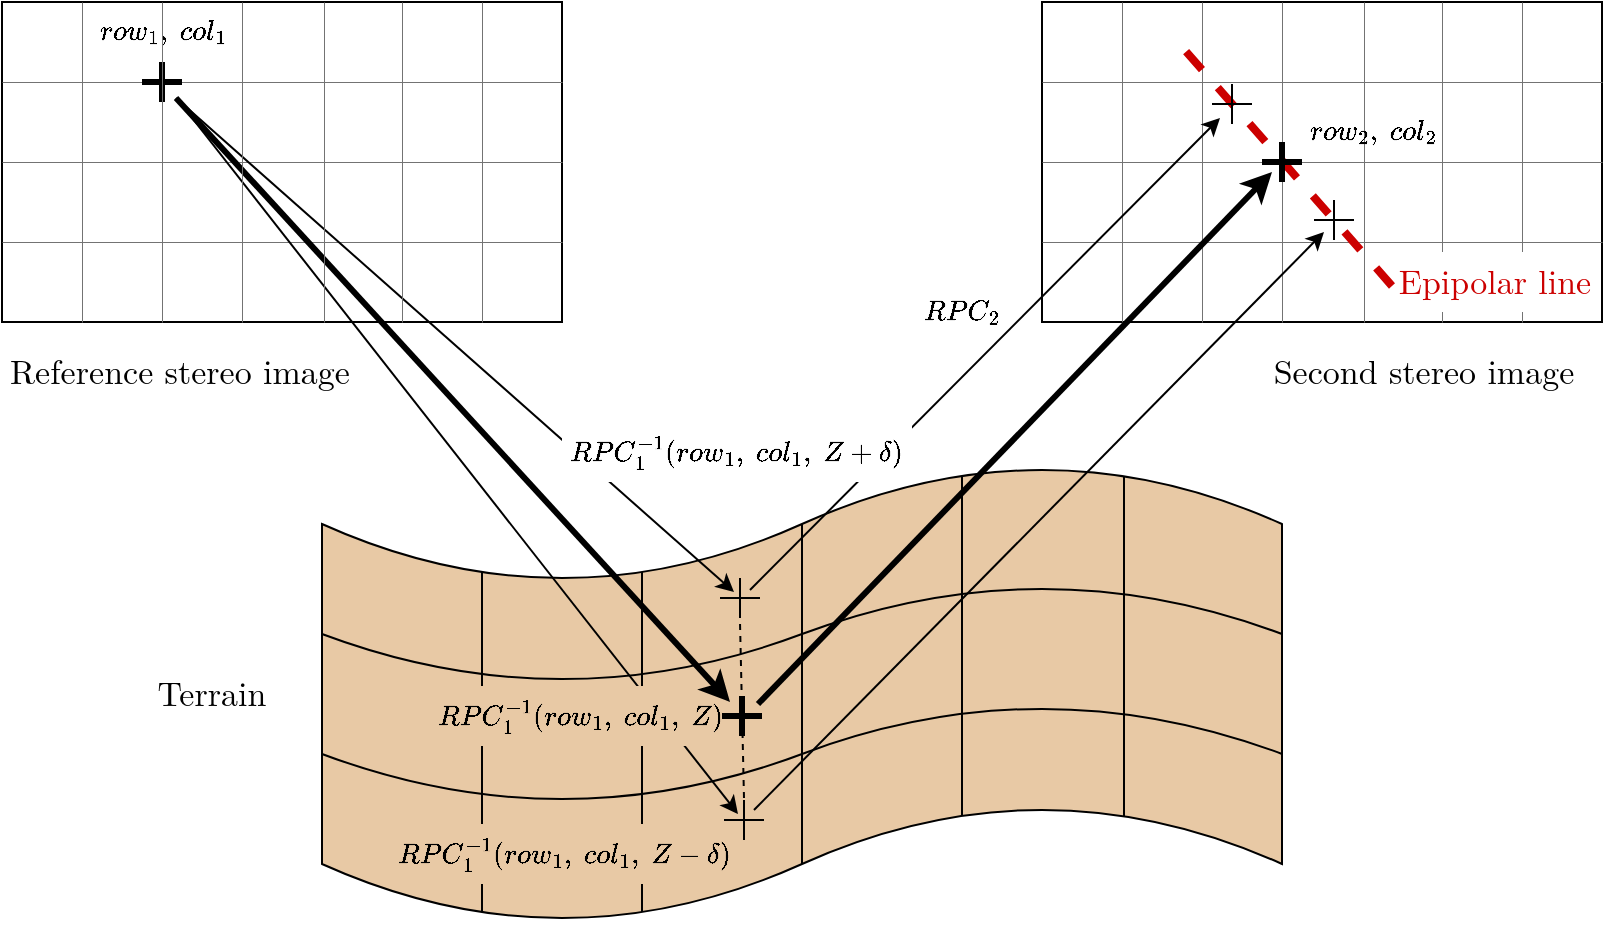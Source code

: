 <mxfile version="24.7.7">
  <diagram name="Page-1" id="4uvkxQjmiFczhEe92fUW">
    <mxGraphModel dx="2171" dy="1391" grid="1" gridSize="10" guides="1" tooltips="1" connect="1" arrows="1" fold="1" page="1" pageScale="1" pageWidth="850" pageHeight="1100" math="1" shadow="0">
      <root>
        <mxCell id="0" />
        <mxCell id="1" parent="0" />
        <mxCell id="a06vIYctXYyrjPUkwCcb-34" value="" style="rounded=0;whiteSpace=wrap;html=1;" vertex="1" parent="1">
          <mxGeometry x="560" y="200" width="280" height="160" as="geometry" />
        </mxCell>
        <mxCell id="a06vIYctXYyrjPUkwCcb-35" value="" style="endArrow=none;html=1;rounded=0;strokeWidth=0.5;strokeColor=#737373;" edge="1" parent="1">
          <mxGeometry width="50" height="50" relative="1" as="geometry">
            <mxPoint x="600" y="360" as="sourcePoint" />
            <mxPoint x="600" y="200" as="targetPoint" />
          </mxGeometry>
        </mxCell>
        <mxCell id="a06vIYctXYyrjPUkwCcb-36" value="" style="endArrow=none;html=1;rounded=0;strokeWidth=0.5;strokeColor=#737373;" edge="1" parent="1">
          <mxGeometry width="50" height="50" relative="1" as="geometry">
            <mxPoint x="840" y="240" as="sourcePoint" />
            <mxPoint x="560" y="240" as="targetPoint" />
          </mxGeometry>
        </mxCell>
        <mxCell id="a06vIYctXYyrjPUkwCcb-37" value="" style="endArrow=none;html=1;rounded=0;strokeWidth=0.5;strokeColor=#737373;" edge="1" parent="1">
          <mxGeometry width="50" height="50" relative="1" as="geometry">
            <mxPoint x="840" y="280" as="sourcePoint" />
            <mxPoint x="560" y="280" as="targetPoint" />
          </mxGeometry>
        </mxCell>
        <mxCell id="a06vIYctXYyrjPUkwCcb-38" value="" style="endArrow=none;html=1;rounded=0;strokeWidth=0.5;strokeColor=#737373;" edge="1" parent="1">
          <mxGeometry width="50" height="50" relative="1" as="geometry">
            <mxPoint x="840" y="320" as="sourcePoint" />
            <mxPoint x="560" y="320" as="targetPoint" />
          </mxGeometry>
        </mxCell>
        <mxCell id="a06vIYctXYyrjPUkwCcb-39" value="" style="endArrow=none;html=1;rounded=0;strokeWidth=0.5;strokeColor=#737373;" edge="1" parent="1">
          <mxGeometry width="50" height="50" relative="1" as="geometry">
            <mxPoint x="640" y="360" as="sourcePoint" />
            <mxPoint x="640" y="200" as="targetPoint" />
          </mxGeometry>
        </mxCell>
        <mxCell id="a06vIYctXYyrjPUkwCcb-40" value="" style="endArrow=none;html=1;rounded=0;strokeWidth=0.5;strokeColor=#737373;" edge="1" parent="1">
          <mxGeometry width="50" height="50" relative="1" as="geometry">
            <mxPoint x="680" y="360" as="sourcePoint" />
            <mxPoint x="680" y="200" as="targetPoint" />
          </mxGeometry>
        </mxCell>
        <mxCell id="a06vIYctXYyrjPUkwCcb-41" value="" style="endArrow=none;html=1;rounded=0;strokeWidth=0.5;strokeColor=#737373;" edge="1" parent="1">
          <mxGeometry width="50" height="50" relative="1" as="geometry">
            <mxPoint x="721" y="360" as="sourcePoint" />
            <mxPoint x="721" y="200" as="targetPoint" />
          </mxGeometry>
        </mxCell>
        <mxCell id="a06vIYctXYyrjPUkwCcb-42" value="" style="endArrow=none;html=1;rounded=0;strokeWidth=0.5;strokeColor=#737373;" edge="1" parent="1">
          <mxGeometry width="50" height="50" relative="1" as="geometry">
            <mxPoint x="760" y="360" as="sourcePoint" />
            <mxPoint x="760" y="200" as="targetPoint" />
          </mxGeometry>
        </mxCell>
        <mxCell id="a06vIYctXYyrjPUkwCcb-43" value="" style="endArrow=none;html=1;rounded=0;strokeWidth=0.5;strokeColor=#737373;" edge="1" parent="1">
          <mxGeometry width="50" height="50" relative="1" as="geometry">
            <mxPoint x="800" y="360" as="sourcePoint" />
            <mxPoint x="800" y="200" as="targetPoint" />
          </mxGeometry>
        </mxCell>
        <mxCell id="a06vIYctXYyrjPUkwCcb-33" value="" style="rounded=0;whiteSpace=wrap;html=1;" vertex="1" parent="1">
          <mxGeometry x="40" y="200" width="280" height="160" as="geometry" />
        </mxCell>
        <mxCell id="b608ZpI83N_cQ7Dj-RpI-4" value="" style="endArrow=none;html=1;rounded=0;strokeWidth=0.5;strokeColor=#737373;" parent="1" edge="1">
          <mxGeometry width="50" height="50" relative="1" as="geometry">
            <mxPoint x="80" y="360" as="sourcePoint" />
            <mxPoint x="80" y="200" as="targetPoint" />
          </mxGeometry>
        </mxCell>
        <mxCell id="b608ZpI83N_cQ7Dj-RpI-15" value="" style="endArrow=none;html=1;rounded=0;strokeWidth=0.5;strokeColor=#737373;" parent="1" edge="1">
          <mxGeometry width="50" height="50" relative="1" as="geometry">
            <mxPoint x="320" y="240" as="sourcePoint" />
            <mxPoint x="40" y="240" as="targetPoint" />
          </mxGeometry>
        </mxCell>
        <mxCell id="b608ZpI83N_cQ7Dj-RpI-16" value="" style="endArrow=none;html=1;rounded=0;strokeWidth=0.5;strokeColor=#737373;" parent="1" edge="1">
          <mxGeometry width="50" height="50" relative="1" as="geometry">
            <mxPoint x="320" y="280" as="sourcePoint" />
            <mxPoint x="40" y="280" as="targetPoint" />
          </mxGeometry>
        </mxCell>
        <mxCell id="b608ZpI83N_cQ7Dj-RpI-17" value="" style="endArrow=none;html=1;rounded=0;strokeWidth=0.5;strokeColor=#737373;" parent="1" edge="1">
          <mxGeometry width="50" height="50" relative="1" as="geometry">
            <mxPoint x="320" y="320" as="sourcePoint" />
            <mxPoint x="40" y="320" as="targetPoint" />
          </mxGeometry>
        </mxCell>
        <mxCell id="b608ZpI83N_cQ7Dj-RpI-20" value="" style="shape=tape;whiteSpace=wrap;html=1;size=0.261;fillColor=#E8C9A5;strokeColor=#000000;" parent="1" vertex="1">
          <mxGeometry x="200" y="431" width="480" height="230" as="geometry" />
        </mxCell>
        <mxCell id="b608ZpI83N_cQ7Dj-RpI-21" value="" style="shape=tape;whiteSpace=wrap;html=1;size=0.455;fillColor=none;strokeColor=#000000;" parent="1" vertex="1">
          <mxGeometry x="200" y="491" width="480" height="110" as="geometry" />
        </mxCell>
        <mxCell id="b608ZpI83N_cQ7Dj-RpI-27" value="" style="endArrow=none;html=1;rounded=0;" parent="1" edge="1">
          <mxGeometry width="50" height="50" relative="1" as="geometry">
            <mxPoint x="280" y="655" as="sourcePoint" />
            <mxPoint x="280" y="485" as="targetPoint" />
          </mxGeometry>
        </mxCell>
        <mxCell id="b608ZpI83N_cQ7Dj-RpI-28" value="" style="endArrow=none;html=1;rounded=0;" parent="1" edge="1">
          <mxGeometry width="50" height="50" relative="1" as="geometry">
            <mxPoint x="360" y="655" as="sourcePoint" />
            <mxPoint x="360" y="485" as="targetPoint" />
          </mxGeometry>
        </mxCell>
        <mxCell id="b608ZpI83N_cQ7Dj-RpI-29" value="" style="endArrow=none;html=1;rounded=0;" parent="1" edge="1">
          <mxGeometry width="50" height="50" relative="1" as="geometry">
            <mxPoint x="440" y="631" as="sourcePoint" />
            <mxPoint x="440" y="461" as="targetPoint" />
          </mxGeometry>
        </mxCell>
        <mxCell id="b608ZpI83N_cQ7Dj-RpI-30" value="" style="endArrow=none;html=1;rounded=0;" parent="1" edge="1">
          <mxGeometry width="50" height="50" relative="1" as="geometry">
            <mxPoint x="520" y="607" as="sourcePoint" />
            <mxPoint x="520" y="437" as="targetPoint" />
          </mxGeometry>
        </mxCell>
        <mxCell id="b608ZpI83N_cQ7Dj-RpI-31" value="" style="endArrow=none;html=1;rounded=0;" parent="1" edge="1">
          <mxGeometry width="50" height="50" relative="1" as="geometry">
            <mxPoint x="601" y="607" as="sourcePoint" />
            <mxPoint x="601" y="437" as="targetPoint" />
          </mxGeometry>
        </mxCell>
        <mxCell id="b608ZpI83N_cQ7Dj-RpI-45" value="" style="endArrow=classic;html=1;rounded=0;strokeWidth=3;" parent="1" edge="1">
          <mxGeometry width="50" height="50" relative="1" as="geometry">
            <mxPoint x="418" y="551" as="sourcePoint" />
            <mxPoint x="675" y="285" as="targetPoint" />
          </mxGeometry>
        </mxCell>
        <mxCell id="b608ZpI83N_cQ7Dj-RpI-53" value="&lt;div align=&quot;center&quot;&gt;\(RPC_2\)&lt;/div&gt;" style="text;html=1;align=center;verticalAlign=middle;whiteSpace=wrap;rounded=0;" parent="1" vertex="1">
          <mxGeometry x="495" y="340" width="50" height="30" as="geometry" />
        </mxCell>
        <mxCell id="b608ZpI83N_cQ7Dj-RpI-57" value="&lt;font face=&quot;Latin Modern Roman&quot; style=&quot;font-size: 17px;&quot;&gt;Terrain&lt;/font&gt;" style="text;html=1;align=center;verticalAlign=middle;whiteSpace=wrap;rounded=0;fontSize=17;" parent="1" vertex="1">
          <mxGeometry x="56" y="531" width="178" height="30" as="geometry" />
        </mxCell>
        <mxCell id="b608ZpI83N_cQ7Dj-RpI-58" value="" style="endArrow=classic;html=1;rounded=0;strokeWidth=1;" parent="1" edge="1">
          <mxGeometry width="50" height="50" relative="1" as="geometry">
            <mxPoint x="127" y="248" as="sourcePoint" />
            <mxPoint x="406" y="495" as="targetPoint" />
          </mxGeometry>
        </mxCell>
        <mxCell id="b608ZpI83N_cQ7Dj-RpI-59" value="" style="endArrow=classic;html=1;rounded=0;strokeWidth=1;" parent="1" edge="1">
          <mxGeometry width="50" height="50" relative="1" as="geometry">
            <mxPoint x="128" y="249" as="sourcePoint" />
            <mxPoint x="408" y="606" as="targetPoint" />
          </mxGeometry>
        </mxCell>
        <mxCell id="b608ZpI83N_cQ7Dj-RpI-61" value="" style="endArrow=classic;html=1;rounded=0;strokeWidth=1;" parent="1" edge="1">
          <mxGeometry width="50" height="50" relative="1" as="geometry">
            <mxPoint x="414" y="494" as="sourcePoint" />
            <mxPoint x="649" y="258" as="targetPoint" />
          </mxGeometry>
        </mxCell>
        <mxCell id="b608ZpI83N_cQ7Dj-RpI-62" value="" style="endArrow=classic;html=1;rounded=0;strokeWidth=1;" parent="1" edge="1">
          <mxGeometry width="50" height="50" relative="1" as="geometry">
            <mxPoint x="416" y="604" as="sourcePoint" />
            <mxPoint x="701" y="315" as="targetPoint" />
          </mxGeometry>
        </mxCell>
        <mxCell id="b608ZpI83N_cQ7Dj-RpI-63" value="\(row_1,~col_1\)" style="text;html=1;align=center;verticalAlign=middle;resizable=0;points=[];autosize=1;strokeColor=none;fillColor=none;" parent="1" vertex="1">
          <mxGeometry x="65" y="200" width="110" height="30" as="geometry" />
        </mxCell>
        <mxCell id="b608ZpI83N_cQ7Dj-RpI-74" value="" style="endArrow=none;html=1;rounded=0;strokeWidth=3;" parent="1" edge="1">
          <mxGeometry width="50" height="50" relative="1" as="geometry">
            <mxPoint x="120" y="230" as="sourcePoint" />
            <mxPoint x="120" y="250" as="targetPoint" />
          </mxGeometry>
        </mxCell>
        <mxCell id="b608ZpI83N_cQ7Dj-RpI-75" value="" style="endArrow=none;html=1;rounded=0;strokeWidth=3;" parent="1" edge="1">
          <mxGeometry width="50" height="50" relative="1" as="geometry">
            <mxPoint x="110" y="240" as="sourcePoint" />
            <mxPoint x="130" y="240" as="targetPoint" />
          </mxGeometry>
        </mxCell>
        <mxCell id="a06vIYctXYyrjPUkwCcb-1" value="&lt;font face=&quot;Latin Modern Roman&quot; style=&quot;font-size: 17px;&quot;&gt;Reference stereo image&lt;br style=&quot;font-size: 17px;&quot;&gt;&lt;/font&gt;" style="text;html=1;align=center;verticalAlign=middle;whiteSpace=wrap;rounded=0;fontSize=17;" vertex="1" parent="1">
          <mxGeometry x="40" y="370" width="178" height="30" as="geometry" />
        </mxCell>
        <mxCell id="a06vIYctXYyrjPUkwCcb-2" value="&lt;font face=&quot;Latin Modern Roman&quot; style=&quot;font-size: 17px;&quot;&gt;Second stereo image&lt;br style=&quot;font-size: 17px;&quot;&gt;&lt;/font&gt;" style="text;html=1;align=center;verticalAlign=middle;whiteSpace=wrap;rounded=0;fontSize=17;" vertex="1" parent="1">
          <mxGeometry x="662" y="370" width="178" height="30" as="geometry" />
        </mxCell>
        <mxCell id="a06vIYctXYyrjPUkwCcb-3" value="\(row_2,~col_2\)" style="text;html=1;align=center;verticalAlign=middle;resizable=0;points=[];autosize=1;strokeColor=none;fillColor=none;" vertex="1" parent="1">
          <mxGeometry x="670" y="250" width="110" height="30" as="geometry" />
        </mxCell>
        <mxCell id="a06vIYctXYyrjPUkwCcb-6" value="" style="endArrow=none;dashed=1;html=1;rounded=0;" edge="1" parent="1">
          <mxGeometry width="50" height="50" relative="1" as="geometry">
            <mxPoint x="411" y="598" as="sourcePoint" />
            <mxPoint x="409" y="510" as="targetPoint" />
          </mxGeometry>
        </mxCell>
        <mxCell id="a06vIYctXYyrjPUkwCcb-10" value="" style="endArrow=none;html=1;rounded=0;strokeWidth=3;" edge="1" parent="1">
          <mxGeometry width="50" height="50" relative="1" as="geometry">
            <mxPoint x="410" y="547" as="sourcePoint" />
            <mxPoint x="410" y="567" as="targetPoint" />
          </mxGeometry>
        </mxCell>
        <mxCell id="a06vIYctXYyrjPUkwCcb-11" value="" style="endArrow=none;html=1;rounded=0;strokeWidth=3;" edge="1" parent="1">
          <mxGeometry width="50" height="50" relative="1" as="geometry">
            <mxPoint x="400" y="557" as="sourcePoint" />
            <mxPoint x="420" y="557" as="targetPoint" />
          </mxGeometry>
        </mxCell>
        <mxCell id="a06vIYctXYyrjPUkwCcb-12" value="" style="endArrow=none;html=1;rounded=0;strokeWidth=1;" edge="1" parent="1">
          <mxGeometry width="50" height="50" relative="1" as="geometry">
            <mxPoint x="411" y="599" as="sourcePoint" />
            <mxPoint x="411" y="619" as="targetPoint" />
          </mxGeometry>
        </mxCell>
        <mxCell id="a06vIYctXYyrjPUkwCcb-13" value="" style="endArrow=none;html=1;rounded=0;strokeWidth=1;" edge="1" parent="1">
          <mxGeometry width="50" height="50" relative="1" as="geometry">
            <mxPoint x="401" y="609" as="sourcePoint" />
            <mxPoint x="421" y="609" as="targetPoint" />
          </mxGeometry>
        </mxCell>
        <mxCell id="a06vIYctXYyrjPUkwCcb-16" value="" style="endArrow=none;dashed=1;html=1;rounded=0;strokeColor=#CC0000;strokeWidth=4;" edge="1" parent="1">
          <mxGeometry width="50" height="50" relative="1" as="geometry">
            <mxPoint x="735" y="342" as="sourcePoint" />
            <mxPoint x="627" y="219" as="targetPoint" />
          </mxGeometry>
        </mxCell>
        <mxCell id="a06vIYctXYyrjPUkwCcb-14" value="" style="endArrow=none;html=1;rounded=0;strokeWidth=1;" edge="1" parent="1">
          <mxGeometry width="50" height="50" relative="1" as="geometry">
            <mxPoint x="409" y="488" as="sourcePoint" />
            <mxPoint x="409" y="508" as="targetPoint" />
          </mxGeometry>
        </mxCell>
        <mxCell id="a06vIYctXYyrjPUkwCcb-15" value="" style="endArrow=none;html=1;rounded=0;strokeWidth=1;" edge="1" parent="1">
          <mxGeometry width="50" height="50" relative="1" as="geometry">
            <mxPoint x="399" y="498" as="sourcePoint" />
            <mxPoint x="419" y="498" as="targetPoint" />
          </mxGeometry>
        </mxCell>
        <mxCell id="a06vIYctXYyrjPUkwCcb-21" value="&lt;div align=&quot;center&quot;&gt;\(RPC_1^{-1}(row_1,~col_1,~Z-\delta)\)&lt;/div&gt;" style="text;html=1;align=center;verticalAlign=middle;whiteSpace=wrap;rounded=0;fillColor=#E8C9A5;" vertex="1" parent="1">
          <mxGeometry x="234" y="611" width="175" height="30" as="geometry" />
        </mxCell>
        <mxCell id="b608ZpI83N_cQ7Dj-RpI-51" value="&lt;div align=&quot;center&quot;&gt;\(RPC_1^{-1}(row_1,~col_1,~Z+\delta)\)&lt;/div&gt;" style="text;html=1;align=center;verticalAlign=middle;whiteSpace=wrap;rounded=0;fillColor=default;" parent="1" vertex="1">
          <mxGeometry x="320" y="410" width="175" height="30" as="geometry" />
        </mxCell>
        <mxCell id="a06vIYctXYyrjPUkwCcb-22" value="&lt;div align=&quot;center&quot;&gt;\(RPC_1^{-1}(row_1,~col_1,~Z)\)&lt;/div&gt;" style="text;html=1;align=center;verticalAlign=middle;whiteSpace=wrap;rounded=0;fillColor=#E8C9A5;" vertex="1" parent="1">
          <mxGeometry x="261" y="542" width="136" height="30" as="geometry" />
        </mxCell>
        <mxCell id="b608ZpI83N_cQ7Dj-RpI-32" value="" style="endArrow=classic;html=1;rounded=0;strokeWidth=3;" parent="1" edge="1">
          <mxGeometry width="50" height="50" relative="1" as="geometry">
            <mxPoint x="127" y="248" as="sourcePoint" />
            <mxPoint x="404" y="550" as="targetPoint" />
          </mxGeometry>
        </mxCell>
        <mxCell id="b608ZpI83N_cQ7Dj-RpI-76" value="" style="endArrow=none;html=1;rounded=0;strokeWidth=3;" parent="1" edge="1">
          <mxGeometry width="50" height="50" relative="1" as="geometry">
            <mxPoint x="680" y="270" as="sourcePoint" />
            <mxPoint x="680" y="290" as="targetPoint" />
          </mxGeometry>
        </mxCell>
        <mxCell id="b608ZpI83N_cQ7Dj-RpI-77" value="" style="endArrow=none;html=1;rounded=0;strokeWidth=3;" parent="1" edge="1">
          <mxGeometry width="50" height="50" relative="1" as="geometry">
            <mxPoint x="670" y="280" as="sourcePoint" />
            <mxPoint x="690" y="280" as="targetPoint" />
          </mxGeometry>
        </mxCell>
        <mxCell id="b608ZpI83N_cQ7Dj-RpI-80" value="" style="endArrow=none;html=1;rounded=0;strokeWidth=1;" parent="1" edge="1">
          <mxGeometry width="50" height="50" relative="1" as="geometry">
            <mxPoint x="706" y="299" as="sourcePoint" />
            <mxPoint x="706" y="319" as="targetPoint" />
          </mxGeometry>
        </mxCell>
        <mxCell id="b608ZpI83N_cQ7Dj-RpI-81" value="" style="endArrow=none;html=1;rounded=0;strokeWidth=1;" parent="1" edge="1">
          <mxGeometry width="50" height="50" relative="1" as="geometry">
            <mxPoint x="696" y="309" as="sourcePoint" />
            <mxPoint x="716" y="309" as="targetPoint" />
          </mxGeometry>
        </mxCell>
        <mxCell id="b608ZpI83N_cQ7Dj-RpI-82" value="" style="endArrow=none;html=1;rounded=0;strokeWidth=1;" parent="1" edge="1">
          <mxGeometry width="50" height="50" relative="1" as="geometry">
            <mxPoint x="655" y="241" as="sourcePoint" />
            <mxPoint x="655" y="261" as="targetPoint" />
          </mxGeometry>
        </mxCell>
        <mxCell id="b608ZpI83N_cQ7Dj-RpI-83" value="" style="endArrow=none;html=1;rounded=0;strokeWidth=1;" parent="1" edge="1">
          <mxGeometry width="50" height="50" relative="1" as="geometry">
            <mxPoint x="645" y="251" as="sourcePoint" />
            <mxPoint x="665" y="251" as="targetPoint" />
          </mxGeometry>
        </mxCell>
        <mxCell id="a06vIYctXYyrjPUkwCcb-25" value="&lt;font face=&quot;Latin Modern Roman&quot; color=&quot;#cc0000&quot; style=&quot;font-size: 17px;&quot;&gt;Epipolar line&lt;br style=&quot;font-size: 17px;&quot;&gt;&lt;/font&gt;" style="text;html=1;align=center;verticalAlign=middle;whiteSpace=wrap;rounded=0;fillColor=default;fontSize=17;" vertex="1" parent="1">
          <mxGeometry x="737" y="325" width="99" height="30" as="geometry" />
        </mxCell>
        <mxCell id="a06vIYctXYyrjPUkwCcb-27" value="" style="endArrow=none;html=1;rounded=0;strokeWidth=0.5;strokeColor=#737373;" edge="1" parent="1">
          <mxGeometry width="50" height="50" relative="1" as="geometry">
            <mxPoint x="120" y="360" as="sourcePoint" />
            <mxPoint x="120" y="200" as="targetPoint" />
          </mxGeometry>
        </mxCell>
        <mxCell id="a06vIYctXYyrjPUkwCcb-28" value="" style="endArrow=none;html=1;rounded=0;strokeWidth=0.5;strokeColor=#737373;" edge="1" parent="1">
          <mxGeometry width="50" height="50" relative="1" as="geometry">
            <mxPoint x="160" y="360" as="sourcePoint" />
            <mxPoint x="160" y="200" as="targetPoint" />
          </mxGeometry>
        </mxCell>
        <mxCell id="a06vIYctXYyrjPUkwCcb-29" value="" style="endArrow=none;html=1;rounded=0;strokeWidth=0.5;strokeColor=#737373;" edge="1" parent="1">
          <mxGeometry width="50" height="50" relative="1" as="geometry">
            <mxPoint x="201" y="360" as="sourcePoint" />
            <mxPoint x="201" y="200" as="targetPoint" />
          </mxGeometry>
        </mxCell>
        <mxCell id="a06vIYctXYyrjPUkwCcb-30" value="" style="endArrow=none;html=1;rounded=0;strokeWidth=0.5;strokeColor=#737373;" edge="1" parent="1">
          <mxGeometry width="50" height="50" relative="1" as="geometry">
            <mxPoint x="240" y="360" as="sourcePoint" />
            <mxPoint x="240" y="200" as="targetPoint" />
          </mxGeometry>
        </mxCell>
        <mxCell id="a06vIYctXYyrjPUkwCcb-31" value="" style="endArrow=none;html=1;rounded=0;strokeWidth=0.5;strokeColor=#737373;" edge="1" parent="1">
          <mxGeometry width="50" height="50" relative="1" as="geometry">
            <mxPoint x="280" y="360" as="sourcePoint" />
            <mxPoint x="280" y="200" as="targetPoint" />
          </mxGeometry>
        </mxCell>
      </root>
    </mxGraphModel>
  </diagram>
</mxfile>
